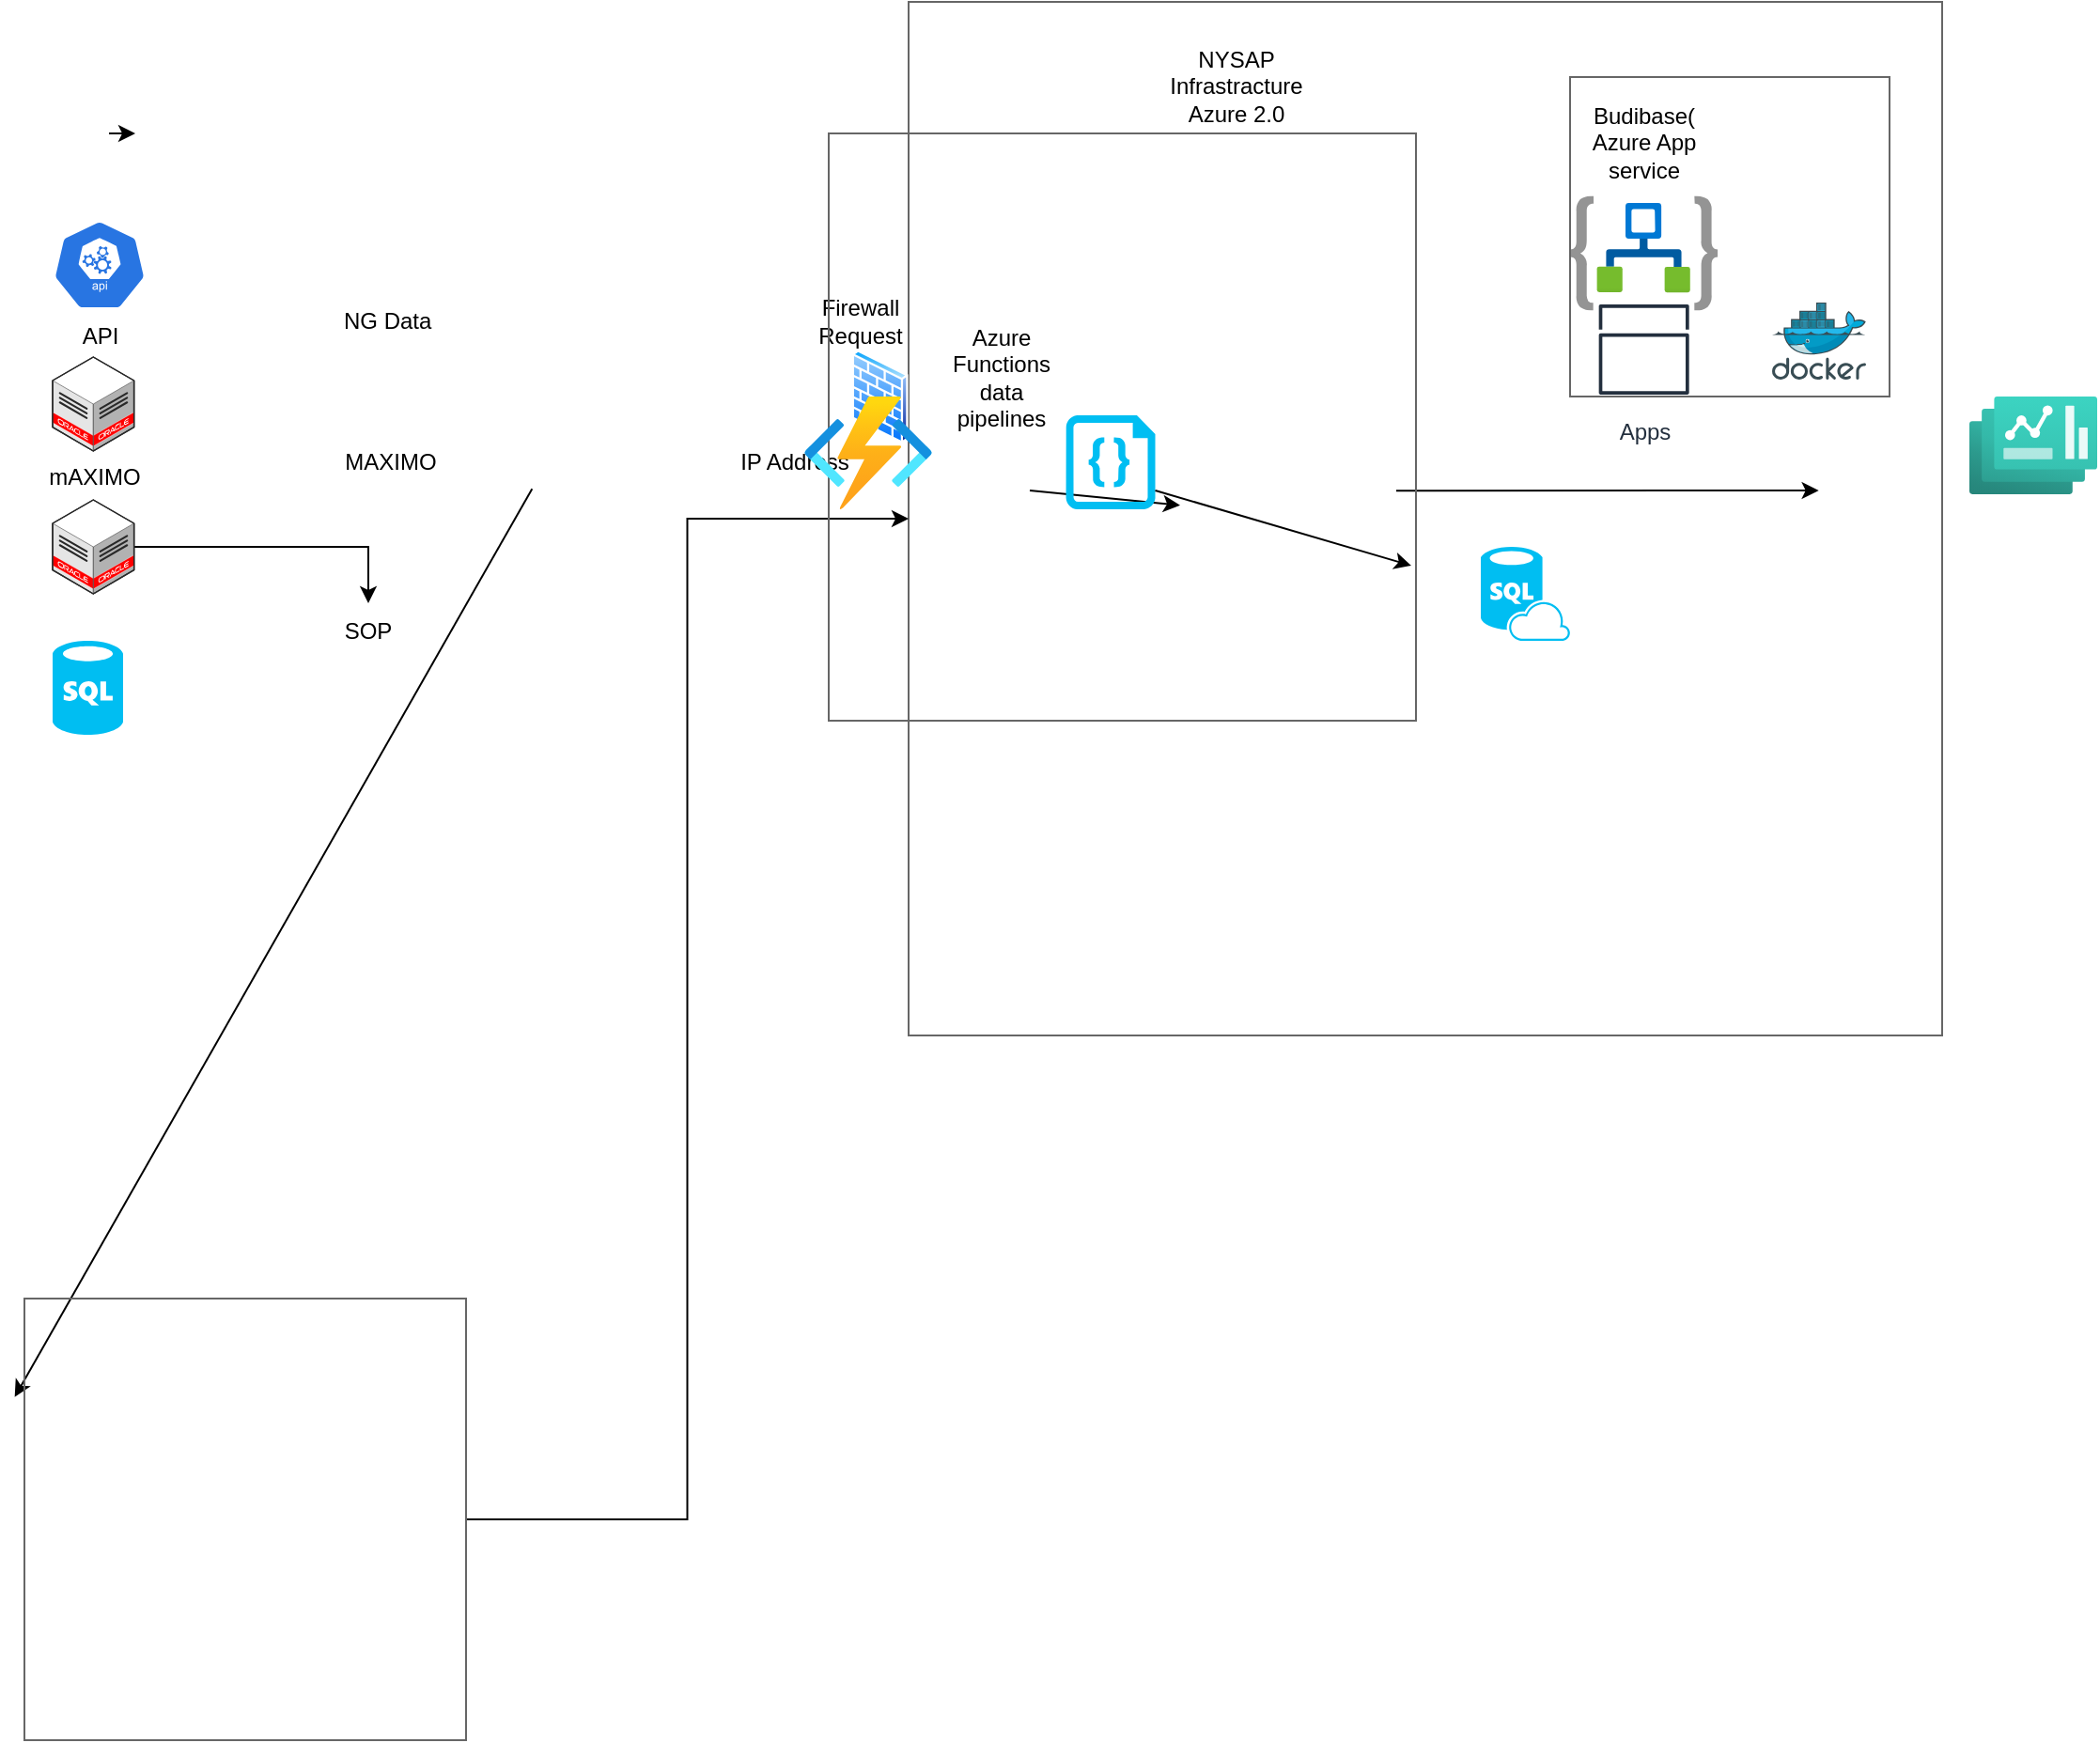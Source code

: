 <mxfile version="21.6.8" type="github">
  <diagram name="Page-1" id="aCAemqEQ7k2VGs6UA13f">
    <mxGraphModel dx="1846" dy="1681" grid="1" gridSize="10" guides="1" tooltips="1" connect="1" arrows="1" fold="1" page="1" pageScale="1" pageWidth="850" pageHeight="1100" math="0" shadow="0">
      <root>
        <mxCell id="0" />
        <mxCell id="1" parent="0" />
        <mxCell id="AG-qAVcDoFYbE1f2QO8a-22" value="" style="whiteSpace=wrap;html=1;aspect=fixed;fillColor=none;strokeColor=#666666;shadow=0;gradientColor=#b3b3b3;" parent="1" vertex="1">
          <mxGeometry x="345.5" y="-90" width="550" height="550" as="geometry" />
        </mxCell>
        <mxCell id="qrzukkUhEbSACDhmpOdy-1" value="mAXIMO" style="verticalLabelPosition=bottom;html=1;verticalAlign=top;strokeWidth=1;align=center;outlineConnect=0;dashed=0;outlineConnect=0;shape=mxgraph.aws3d.oracleDataCenter;fillColor=#ffffff;strokeColor=#5E5E5E;aspect=fixed;" parent="1" vertex="1">
          <mxGeometry x="-110" y="99" width="43.31" height="50" as="geometry" />
        </mxCell>
        <mxCell id="oESFjLRme1hrRh3XEGf6-2" value="" style="edgeStyle=orthogonalEdgeStyle;rounded=0;orthogonalLoop=1;jettySize=auto;html=1;" edge="1" parent="1" source="qrzukkUhEbSACDhmpOdy-2" target="AG-qAVcDoFYbE1f2QO8a-8">
          <mxGeometry relative="1" as="geometry" />
        </mxCell>
        <mxCell id="qrzukkUhEbSACDhmpOdy-2" value="" style="verticalLabelPosition=bottom;html=1;verticalAlign=top;strokeWidth=1;align=center;outlineConnect=0;dashed=0;outlineConnect=0;shape=mxgraph.aws3d.oracleDataCenter;fillColor=#ffffff;strokeColor=#5E5E5E;aspect=fixed;" parent="1" vertex="1">
          <mxGeometry x="-110" y="175" width="43.32" height="50" as="geometry" />
        </mxCell>
        <mxCell id="qrzukkUhEbSACDhmpOdy-3" value="API" style="sketch=0;html=1;dashed=0;whitespace=wrap;fillColor=#2875E2;strokeColor=#ffffff;points=[[0.005,0.63,0],[0.1,0.2,0],[0.9,0.2,0],[0.5,0,0],[0.995,0.63,0],[0.72,0.99,0],[0.5,1,0],[0.28,0.99,0]];verticalLabelPosition=bottom;align=center;verticalAlign=top;shape=mxgraph.kubernetes.icon;prIcon=api" parent="1" vertex="1">
          <mxGeometry x="-110" y="26" width="50" height="48" as="geometry" />
        </mxCell>
        <mxCell id="qrzukkUhEbSACDhmpOdy-4" value="" style="verticalLabelPosition=bottom;html=1;verticalAlign=top;align=center;strokeColor=none;fillColor=#00BEF2;shape=mxgraph.azure.sql_database;" parent="1" vertex="1">
          <mxGeometry x="-110" y="250" width="37.5" height="50" as="geometry" />
        </mxCell>
        <mxCell id="AG-qAVcDoFYbE1f2QO8a-1" value="NG Data&amp;nbsp;" style="text;html=1;strokeColor=none;fillColor=none;align=center;verticalAlign=middle;whiteSpace=wrap;rounded=0;" parent="1" vertex="1">
          <mxGeometry x="40" y="65" width="60" height="30" as="geometry" />
        </mxCell>
        <mxCell id="AG-qAVcDoFYbE1f2QO8a-3" style="edgeStyle=orthogonalEdgeStyle;rounded=0;orthogonalLoop=1;jettySize=auto;html=1;exitX=0.5;exitY=0;exitDx=0;exitDy=0;" parent="1" edge="1">
          <mxGeometry relative="1" as="geometry">
            <mxPoint x="-66" y="-20" as="targetPoint" />
            <mxPoint x="-80" y="-20" as="sourcePoint" />
          </mxGeometry>
        </mxCell>
        <mxCell id="AG-qAVcDoFYbE1f2QO8a-7" value="MAXIMO" style="text;html=1;strokeColor=none;fillColor=none;align=center;verticalAlign=middle;whiteSpace=wrap;rounded=0;" parent="1" vertex="1">
          <mxGeometry x="40" y="140" width="60" height="30" as="geometry" />
        </mxCell>
        <mxCell id="AG-qAVcDoFYbE1f2QO8a-8" value="SOP" style="text;html=1;strokeColor=none;fillColor=none;align=center;verticalAlign=middle;whiteSpace=wrap;rounded=0;" parent="1" vertex="1">
          <mxGeometry x="28" y="230" width="60" height="30" as="geometry" />
        </mxCell>
        <mxCell id="AG-qAVcDoFYbE1f2QO8a-13" value="" style="verticalLabelPosition=bottom;html=1;verticalAlign=top;align=center;strokeColor=none;fillColor=#00BEF2;shape=mxgraph.azure.sql_database_sql_azure;" parent="1" vertex="1">
          <mxGeometry x="650" y="200" width="47.5" height="50" as="geometry" />
        </mxCell>
        <mxCell id="AG-qAVcDoFYbE1f2QO8a-15" value="" style="endArrow=classic;html=1;rounded=0;entryX=-0.022;entryY=0.223;entryDx=0;entryDy=0;entryPerimeter=0;" parent="1" edge="1">
          <mxGeometry width="50" height="50" relative="1" as="geometry">
            <mxPoint x="605" y="170.1" as="sourcePoint" />
            <mxPoint x="829.83" y="170.005" as="targetPoint" />
          </mxGeometry>
        </mxCell>
        <mxCell id="AG-qAVcDoFYbE1f2QO8a-16" value="" style="image;aspect=fixed;html=1;points=[];align=center;fontSize=12;image=img/lib/azure2/other/Dashboard_Hub.svg;" parent="1" vertex="1">
          <mxGeometry x="910" y="120" width="68" height="52" as="geometry" />
        </mxCell>
        <mxCell id="AG-qAVcDoFYbE1f2QO8a-17" value="Apps" style="sketch=0;outlineConnect=0;fontColor=#232F3E;gradientColor=none;strokeColor=#232F3E;fillColor=#ffffff;dashed=0;verticalLabelPosition=bottom;verticalAlign=top;align=center;html=1;fontSize=12;fontStyle=0;aspect=fixed;shape=mxgraph.aws4.resourceIcon;resIcon=mxgraph.aws4.apps;" parent="1" vertex="1">
          <mxGeometry x="706.83" y="65" width="60" height="60" as="geometry" />
        </mxCell>
        <mxCell id="AG-qAVcDoFYbE1f2QO8a-18" value="" style="image;aspect=fixed;html=1;points=[];align=center;fontSize=12;image=img/lib/azure2/integration/Logic_Apps.svg;" parent="1" vertex="1">
          <mxGeometry x="697.5" y="13.23" width="78.66" height="61.04" as="geometry" />
        </mxCell>
        <mxCell id="AG-qAVcDoFYbE1f2QO8a-20" value="Budibase( Azure App service" style="text;html=1;strokeColor=none;fillColor=none;align=center;verticalAlign=middle;whiteSpace=wrap;rounded=0;" parent="1" vertex="1">
          <mxGeometry x="706.83" y="-30" width="60" height="30" as="geometry" />
        </mxCell>
        <mxCell id="AG-qAVcDoFYbE1f2QO8a-21" value="Azure Functions data pipelines&lt;br&gt;" style="text;html=1;strokeColor=none;fillColor=none;align=center;verticalAlign=middle;whiteSpace=wrap;rounded=0;" parent="1" vertex="1">
          <mxGeometry x="365" y="95" width="60" height="30" as="geometry" />
        </mxCell>
        <mxCell id="AG-qAVcDoFYbE1f2QO8a-23" value="NYSAP Infrastracture Azure 2.0" style="text;html=1;strokeColor=none;fillColor=none;align=center;verticalAlign=middle;whiteSpace=wrap;rounded=0;" parent="1" vertex="1">
          <mxGeometry x="490" y="-60" width="60" height="30" as="geometry" />
        </mxCell>
        <mxCell id="AG-qAVcDoFYbE1f2QO8a-24" value="" style="endArrow=classic;html=1;rounded=0;" parent="1" edge="1">
          <mxGeometry width="50" height="50" relative="1" as="geometry">
            <mxPoint x="410" y="170" as="sourcePoint" />
            <mxPoint x="490" y="177.9" as="targetPoint" />
          </mxGeometry>
        </mxCell>
        <mxCell id="AG-qAVcDoFYbE1f2QO8a-41" value="" style="whiteSpace=wrap;html=1;aspect=fixed;fillColor=none;strokeColor=#666666;shadow=0;gradientColor=#b3b3b3;" parent="1" vertex="1">
          <mxGeometry x="697.5" y="-50" width="170" height="170" as="geometry" />
        </mxCell>
        <mxCell id="AG-qAVcDoFYbE1f2QO8a-42" value="" style="image;sketch=0;aspect=fixed;html=1;points=[];align=center;fontSize=12;image=img/lib/mscae/Docker.svg;" parent="1" vertex="1">
          <mxGeometry x="805" y="70" width="50" height="41" as="geometry" />
        </mxCell>
        <mxCell id="AG-qAVcDoFYbE1f2QO8a-43" value="IP Address" style="text;html=1;strokeColor=none;fillColor=none;align=center;verticalAlign=middle;whiteSpace=wrap;rounded=0;" parent="1" vertex="1">
          <mxGeometry x="255" y="140" width="60" height="30" as="geometry" />
        </mxCell>
        <mxCell id="AG-qAVcDoFYbE1f2QO8a-47" value="" style="image;aspect=fixed;perimeter=ellipsePerimeter;html=1;align=center;shadow=0;dashed=0;spacingTop=3;image=img/lib/active_directory/firewall.svg;" parent="1" vertex="1">
          <mxGeometry x="315" y="95" width="30.5" height="50" as="geometry" />
        </mxCell>
        <mxCell id="AG-qAVcDoFYbE1f2QO8a-48" value="Firewall&lt;br&gt;Request" style="text;html=1;strokeColor=none;fillColor=none;align=center;verticalAlign=middle;whiteSpace=wrap;rounded=0;" parent="1" vertex="1">
          <mxGeometry x="290" y="65" width="60" height="30" as="geometry" />
        </mxCell>
        <mxCell id="AG-qAVcDoFYbE1f2QO8a-49" value="" style="endArrow=classic;html=1;rounded=0;entryX=-0.022;entryY=0.223;entryDx=0;entryDy=0;entryPerimeter=0;" parent="1" target="qrzukkUhEbSACDhmpOdy-5" edge="1">
          <mxGeometry width="50" height="50" relative="1" as="geometry">
            <mxPoint x="145.17" y="169.1" as="sourcePoint" />
            <mxPoint x="370.0" y="169.005" as="targetPoint" />
          </mxGeometry>
        </mxCell>
        <mxCell id="oESFjLRme1hrRh3XEGf6-1" style="edgeStyle=orthogonalEdgeStyle;rounded=0;orthogonalLoop=1;jettySize=auto;html=1;entryX=0;entryY=0.5;entryDx=0;entryDy=0;" edge="1" parent="1" source="qrzukkUhEbSACDhmpOdy-5" target="AG-qAVcDoFYbE1f2QO8a-22">
          <mxGeometry relative="1" as="geometry" />
        </mxCell>
        <mxCell id="qrzukkUhEbSACDhmpOdy-5" value="" style="whiteSpace=wrap;html=1;aspect=fixed;fillColor=none;strokeColor=#666666;shadow=0;gradientColor=#b3b3b3;" parent="1" vertex="1">
          <mxGeometry x="-125" y="600" width="235" height="235" as="geometry" />
        </mxCell>
        <mxCell id="oESFjLRme1hrRh3XEGf6-3" value="" style="group" vertex="1" connectable="0" parent="1">
          <mxGeometry x="290" y="-20" width="325.5" height="312.5" as="geometry" />
        </mxCell>
        <mxCell id="AG-qAVcDoFYbE1f2QO8a-4" value="" style="whiteSpace=wrap;html=1;aspect=fixed;fillColor=none;strokeColor=#666666;shadow=0;gradientColor=#b3b3b3;" parent="oESFjLRme1hrRh3XEGf6-3" vertex="1">
          <mxGeometry x="13" width="312.5" height="312.5" as="geometry" />
        </mxCell>
        <mxCell id="AG-qAVcDoFYbE1f2QO8a-5" value="" style="image;aspect=fixed;html=1;points=[];align=center;fontSize=12;image=img/lib/azure2/iot/Function_Apps.svg;" parent="oESFjLRme1hrRh3XEGf6-3" vertex="1">
          <mxGeometry y="140" width="68" height="60" as="geometry" />
        </mxCell>
        <mxCell id="AG-qAVcDoFYbE1f2QO8a-14" value="" style="verticalLabelPosition=bottom;html=1;verticalAlign=top;align=center;strokeColor=none;fillColor=#00BEF2;shape=mxgraph.azure.code_file;pointerEvents=1;" parent="oESFjLRme1hrRh3XEGf6-3" vertex="1">
          <mxGeometry x="139.25" y="150" width="47.5" height="50" as="geometry" />
        </mxCell>
        <mxCell id="AG-qAVcDoFYbE1f2QO8a-37" value="" style="endArrow=classic;html=1;rounded=0;" parent="oESFjLRme1hrRh3XEGf6-3" edge="1">
          <mxGeometry width="50" height="50" relative="1" as="geometry">
            <mxPoint x="186.75" y="190" as="sourcePoint" />
            <mxPoint x="323" y="230" as="targetPoint" />
          </mxGeometry>
        </mxCell>
      </root>
    </mxGraphModel>
  </diagram>
</mxfile>
